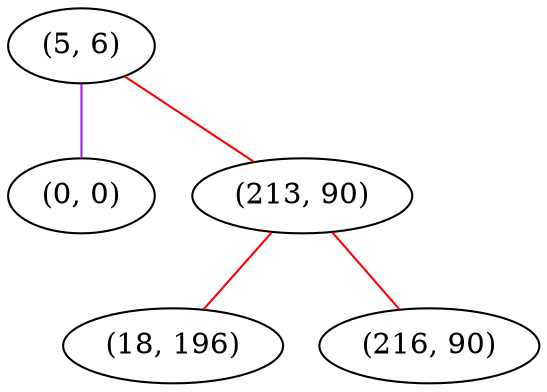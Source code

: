 graph "" {
"(5, 6)";
"(0, 0)";
"(213, 90)";
"(18, 196)";
"(216, 90)";
"(5, 6)" -- "(0, 0)"  [color=purple, key=0, weight=4];
"(5, 6)" -- "(213, 90)"  [color=red, key=0, weight=1];
"(213, 90)" -- "(18, 196)"  [color=red, key=0, weight=1];
"(213, 90)" -- "(216, 90)"  [color=red, key=0, weight=1];
}
